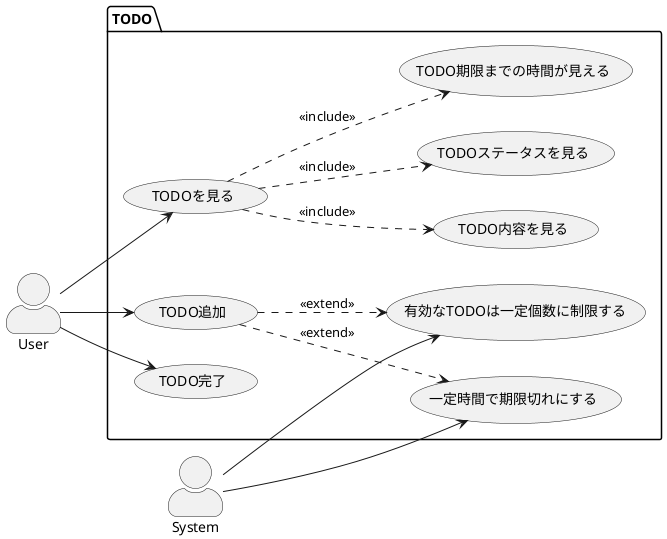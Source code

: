 @startuml
skinparam actorStyle awesome
left to right direction
actor "User" as u
actor "System" as s
package TODO {
    usecase "TODO追加" as add
    usecase "TODOを見る" as view
    usecase "TODO完了" as done
    usecase "TODO内容を見る" as viewText
    usecase "TODOステータスを見る" as viewStatus
    usecase "TODO期限までの時間が見える" as viewDate

    usecase "一定時間で期限切れにする" as expire
    usecase "有効なTODOは一定個数に制限する" as limit
}

u --> add
u --> view
view ..> viewText : <<include>>
view ..> viewStatus : <<include>>
view ..> viewDate : <<include>>
u --> done

add ..> expire : <<extend>>
add ..> limit : <<extend>>
s --> expire
s --> limit
@enduml
